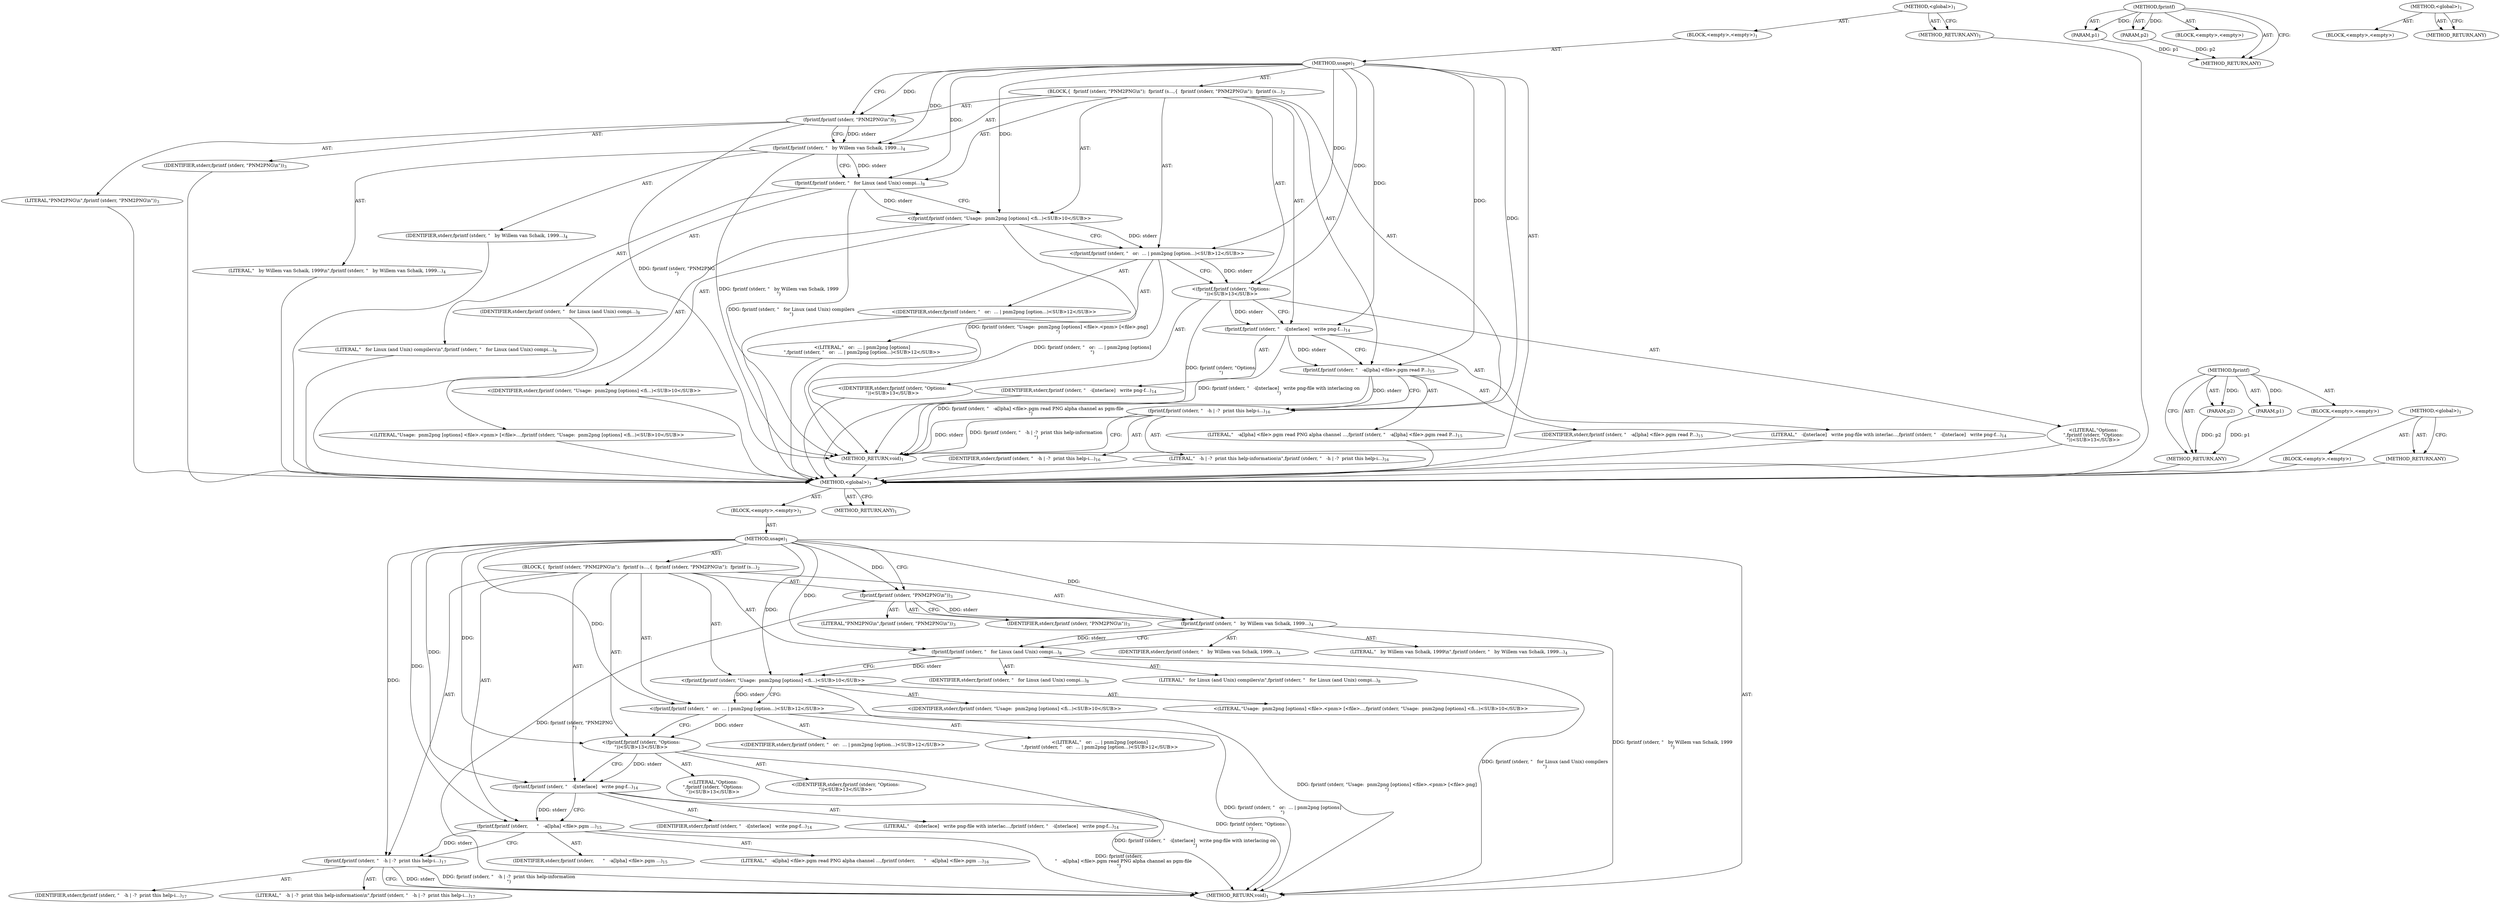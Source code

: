 digraph "&lt;global&gt;" {
vulnerable_6 [label=<(METHOD,&lt;global&gt;)<SUB>1</SUB>>];
vulnerable_7 [label=<(BLOCK,&lt;empty&gt;,&lt;empty&gt;)<SUB>1</SUB>>];
vulnerable_8 [label=<(METHOD,usage)<SUB>1</SUB>>];
vulnerable_9 [label=<(BLOCK,{
  fprintf (stderr, &quot;PNM2PNG\n&quot;);
  fprintf (s...,{
  fprintf (stderr, &quot;PNM2PNG\n&quot;);
  fprintf (s...)<SUB>2</SUB>>];
vulnerable_10 [label=<(fprintf,fprintf (stderr, &quot;PNM2PNG\n&quot;))<SUB>3</SUB>>];
vulnerable_11 [label=<(IDENTIFIER,stderr,fprintf (stderr, &quot;PNM2PNG\n&quot;))<SUB>3</SUB>>];
vulnerable_12 [label=<(LITERAL,&quot;PNM2PNG\n&quot;,fprintf (stderr, &quot;PNM2PNG\n&quot;))<SUB>3</SUB>>];
vulnerable_13 [label=<(fprintf,fprintf (stderr, &quot;   by Willem van Schaik, 1999...)<SUB>4</SUB>>];
vulnerable_14 [label=<(IDENTIFIER,stderr,fprintf (stderr, &quot;   by Willem van Schaik, 1999...)<SUB>4</SUB>>];
vulnerable_15 [label=<(LITERAL,&quot;   by Willem van Schaik, 1999\n&quot;,fprintf (stderr, &quot;   by Willem van Schaik, 1999...)<SUB>4</SUB>>];
vulnerable_16 [label=<(fprintf,fprintf (stderr, &quot;   for Linux (and Unix) compi...)<SUB>8</SUB>>];
vulnerable_17 [label=<(IDENTIFIER,stderr,fprintf (stderr, &quot;   for Linux (and Unix) compi...)<SUB>8</SUB>>];
vulnerable_18 [label=<(LITERAL,&quot;   for Linux (and Unix) compilers\n&quot;,fprintf (stderr, &quot;   for Linux (and Unix) compi...)<SUB>8</SUB>>];
vulnerable_19 [label="<(fprintf,fprintf (stderr, &quot;Usage:  pnm2png [options] &lt;fi...)<SUB>10</SUB>>"];
vulnerable_20 [label="<(IDENTIFIER,stderr,fprintf (stderr, &quot;Usage:  pnm2png [options] &lt;fi...)<SUB>10</SUB>>"];
vulnerable_21 [label="<(LITERAL,&quot;Usage:  pnm2png [options] &lt;file&gt;.&lt;pnm&gt; [&lt;file&gt;...,fprintf (stderr, &quot;Usage:  pnm2png [options] &lt;fi...)<SUB>10</SUB>>"];
vulnerable_22 [label="<(fprintf,fprintf (stderr, &quot;   or:  ... | pnm2png [option...)<SUB>12</SUB>>"];
vulnerable_23 [label="<(IDENTIFIER,stderr,fprintf (stderr, &quot;   or:  ... | pnm2png [option...)<SUB>12</SUB>>"];
vulnerable_24 [label="<(LITERAL,&quot;   or:  ... | pnm2png [options]\n&quot;,fprintf (stderr, &quot;   or:  ... | pnm2png [option...)<SUB>12</SUB>>"];
vulnerable_25 [label="<(fprintf,fprintf (stderr, &quot;Options:\n&quot;))<SUB>13</SUB>>"];
vulnerable_26 [label="<(IDENTIFIER,stderr,fprintf (stderr, &quot;Options:\n&quot;))<SUB>13</SUB>>"];
vulnerable_27 [label="<(LITERAL,&quot;Options:\n&quot;,fprintf (stderr, &quot;Options:\n&quot;))<SUB>13</SUB>>"];
vulnerable_28 [label=<(fprintf,fprintf (stderr, &quot;   -i[nterlace]   write png-f...)<SUB>14</SUB>>];
vulnerable_29 [label=<(IDENTIFIER,stderr,fprintf (stderr, &quot;   -i[nterlace]   write png-f...)<SUB>14</SUB>>];
vulnerable_30 [label=<(LITERAL,&quot;   -i[nterlace]   write png-file with interlac...,fprintf (stderr, &quot;   -i[nterlace]   write png-f...)<SUB>14</SUB>>];
vulnerable_31 [label=<(fprintf,fprintf (stderr, &quot;   -a[lpha] &lt;file&gt;.pgm read P...)<SUB>15</SUB>>];
vulnerable_32 [label=<(IDENTIFIER,stderr,fprintf (stderr, &quot;   -a[lpha] &lt;file&gt;.pgm read P...)<SUB>15</SUB>>];
vulnerable_33 [label=<(LITERAL,&quot;   -a[lpha] &lt;file&gt;.pgm read PNG alpha channel ...,fprintf (stderr, &quot;   -a[lpha] &lt;file&gt;.pgm read P...)<SUB>15</SUB>>];
vulnerable_34 [label=<(fprintf,fprintf (stderr, &quot;   -h | -?  print this help-i...)<SUB>16</SUB>>];
vulnerable_35 [label=<(IDENTIFIER,stderr,fprintf (stderr, &quot;   -h | -?  print this help-i...)<SUB>16</SUB>>];
vulnerable_36 [label=<(LITERAL,&quot;   -h | -?  print this help-information\n&quot;,fprintf (stderr, &quot;   -h | -?  print this help-i...)<SUB>16</SUB>>];
vulnerable_37 [label=<(METHOD_RETURN,void)<SUB>1</SUB>>];
vulnerable_39 [label=<(METHOD_RETURN,ANY)<SUB>1</SUB>>];
vulnerable_70 [label=<(METHOD,fprintf)>];
vulnerable_71 [label=<(PARAM,p1)>];
vulnerable_72 [label=<(PARAM,p2)>];
vulnerable_73 [label=<(BLOCK,&lt;empty&gt;,&lt;empty&gt;)>];
vulnerable_74 [label=<(METHOD_RETURN,ANY)>];
vulnerable_64 [label=<(METHOD,&lt;global&gt;)<SUB>1</SUB>>];
vulnerable_65 [label=<(BLOCK,&lt;empty&gt;,&lt;empty&gt;)>];
vulnerable_66 [label=<(METHOD_RETURN,ANY)>];
fixed_6 [label=<(METHOD,&lt;global&gt;)<SUB>1</SUB>>];
fixed_7 [label=<(BLOCK,&lt;empty&gt;,&lt;empty&gt;)<SUB>1</SUB>>];
fixed_8 [label=<(METHOD,usage)<SUB>1</SUB>>];
fixed_9 [label=<(BLOCK,{
  fprintf (stderr, &quot;PNM2PNG\n&quot;);
  fprintf (s...,{
  fprintf (stderr, &quot;PNM2PNG\n&quot;);
  fprintf (s...)<SUB>2</SUB>>];
fixed_10 [label=<(fprintf,fprintf (stderr, &quot;PNM2PNG\n&quot;))<SUB>3</SUB>>];
fixed_11 [label=<(IDENTIFIER,stderr,fprintf (stderr, &quot;PNM2PNG\n&quot;))<SUB>3</SUB>>];
fixed_12 [label=<(LITERAL,&quot;PNM2PNG\n&quot;,fprintf (stderr, &quot;PNM2PNG\n&quot;))<SUB>3</SUB>>];
fixed_13 [label=<(fprintf,fprintf (stderr, &quot;   by Willem van Schaik, 1999...)<SUB>4</SUB>>];
fixed_14 [label=<(IDENTIFIER,stderr,fprintf (stderr, &quot;   by Willem van Schaik, 1999...)<SUB>4</SUB>>];
fixed_15 [label=<(LITERAL,&quot;   by Willem van Schaik, 1999\n&quot;,fprintf (stderr, &quot;   by Willem van Schaik, 1999...)<SUB>4</SUB>>];
fixed_16 [label=<(fprintf,fprintf (stderr, &quot;   for Linux (and Unix) compi...)<SUB>8</SUB>>];
fixed_17 [label=<(IDENTIFIER,stderr,fprintf (stderr, &quot;   for Linux (and Unix) compi...)<SUB>8</SUB>>];
fixed_18 [label=<(LITERAL,&quot;   for Linux (and Unix) compilers\n&quot;,fprintf (stderr, &quot;   for Linux (and Unix) compi...)<SUB>8</SUB>>];
fixed_19 [label="<(fprintf,fprintf (stderr, &quot;Usage:  pnm2png [options] &lt;fi...)<SUB>10</SUB>>"];
fixed_20 [label="<(IDENTIFIER,stderr,fprintf (stderr, &quot;Usage:  pnm2png [options] &lt;fi...)<SUB>10</SUB>>"];
fixed_21 [label="<(LITERAL,&quot;Usage:  pnm2png [options] &lt;file&gt;.&lt;pnm&gt; [&lt;file&gt;...,fprintf (stderr, &quot;Usage:  pnm2png [options] &lt;fi...)<SUB>10</SUB>>"];
fixed_22 [label="<(fprintf,fprintf (stderr, &quot;   or:  ... | pnm2png [option...)<SUB>12</SUB>>"];
fixed_23 [label="<(IDENTIFIER,stderr,fprintf (stderr, &quot;   or:  ... | pnm2png [option...)<SUB>12</SUB>>"];
fixed_24 [label="<(LITERAL,&quot;   or:  ... | pnm2png [options]\n&quot;,fprintf (stderr, &quot;   or:  ... | pnm2png [option...)<SUB>12</SUB>>"];
fixed_25 [label="<(fprintf,fprintf (stderr, &quot;Options:\n&quot;))<SUB>13</SUB>>"];
fixed_26 [label="<(IDENTIFIER,stderr,fprintf (stderr, &quot;Options:\n&quot;))<SUB>13</SUB>>"];
fixed_27 [label="<(LITERAL,&quot;Options:\n&quot;,fprintf (stderr, &quot;Options:\n&quot;))<SUB>13</SUB>>"];
fixed_28 [label=<(fprintf,fprintf (stderr, &quot;   -i[nterlace]   write png-f...)<SUB>14</SUB>>];
fixed_29 [label=<(IDENTIFIER,stderr,fprintf (stderr, &quot;   -i[nterlace]   write png-f...)<SUB>14</SUB>>];
fixed_30 [label=<(LITERAL,&quot;   -i[nterlace]   write png-file with interlac...,fprintf (stderr, &quot;   -i[nterlace]   write png-f...)<SUB>14</SUB>>];
fixed_31 [label=<(fprintf,fprintf (stderr,
      &quot;   -a[lpha] &lt;file&gt;.pgm ...)<SUB>15</SUB>>];
fixed_32 [label=<(IDENTIFIER,stderr,fprintf (stderr,
      &quot;   -a[lpha] &lt;file&gt;.pgm ...)<SUB>15</SUB>>];
fixed_33 [label=<(LITERAL,&quot;   -a[lpha] &lt;file&gt;.pgm read PNG alpha channel ...,fprintf (stderr,
      &quot;   -a[lpha] &lt;file&gt;.pgm ...)<SUB>16</SUB>>];
fixed_34 [label=<(fprintf,fprintf (stderr, &quot;   -h | -?  print this help-i...)<SUB>17</SUB>>];
fixed_35 [label=<(IDENTIFIER,stderr,fprintf (stderr, &quot;   -h | -?  print this help-i...)<SUB>17</SUB>>];
fixed_36 [label=<(LITERAL,&quot;   -h | -?  print this help-information\n&quot;,fprintf (stderr, &quot;   -h | -?  print this help-i...)<SUB>17</SUB>>];
fixed_37 [label=<(METHOD_RETURN,void)<SUB>1</SUB>>];
fixed_39 [label=<(METHOD_RETURN,ANY)<SUB>1</SUB>>];
fixed_70 [label=<(METHOD,fprintf)>];
fixed_71 [label=<(PARAM,p1)>];
fixed_72 [label=<(PARAM,p2)>];
fixed_73 [label=<(BLOCK,&lt;empty&gt;,&lt;empty&gt;)>];
fixed_74 [label=<(METHOD_RETURN,ANY)>];
fixed_64 [label=<(METHOD,&lt;global&gt;)<SUB>1</SUB>>];
fixed_65 [label=<(BLOCK,&lt;empty&gt;,&lt;empty&gt;)>];
fixed_66 [label=<(METHOD_RETURN,ANY)>];
vulnerable_6 -> vulnerable_7  [key=0, label="AST: "];
vulnerable_6 -> vulnerable_39  [key=0, label="AST: "];
vulnerable_6 -> vulnerable_39  [key=1, label="CFG: "];
vulnerable_7 -> vulnerable_8  [key=0, label="AST: "];
vulnerable_8 -> vulnerable_9  [key=0, label="AST: "];
vulnerable_8 -> vulnerable_37  [key=0, label="AST: "];
vulnerable_8 -> vulnerable_10  [key=0, label="CFG: "];
vulnerable_8 -> vulnerable_10  [key=1, label="DDG: "];
vulnerable_8 -> vulnerable_13  [key=0, label="DDG: "];
vulnerable_8 -> vulnerable_16  [key=0, label="DDG: "];
vulnerable_8 -> vulnerable_19  [key=0, label="DDG: "];
vulnerable_8 -> vulnerable_22  [key=0, label="DDG: "];
vulnerable_8 -> vulnerable_25  [key=0, label="DDG: "];
vulnerable_8 -> vulnerable_28  [key=0, label="DDG: "];
vulnerable_8 -> vulnerable_31  [key=0, label="DDG: "];
vulnerable_8 -> vulnerable_34  [key=0, label="DDG: "];
vulnerable_9 -> vulnerable_10  [key=0, label="AST: "];
vulnerable_9 -> vulnerable_13  [key=0, label="AST: "];
vulnerable_9 -> vulnerable_16  [key=0, label="AST: "];
vulnerable_9 -> vulnerable_19  [key=0, label="AST: "];
vulnerable_9 -> vulnerable_22  [key=0, label="AST: "];
vulnerable_9 -> vulnerable_25  [key=0, label="AST: "];
vulnerable_9 -> vulnerable_28  [key=0, label="AST: "];
vulnerable_9 -> vulnerable_31  [key=0, label="AST: "];
vulnerable_9 -> vulnerable_34  [key=0, label="AST: "];
vulnerable_10 -> vulnerable_11  [key=0, label="AST: "];
vulnerable_10 -> vulnerable_12  [key=0, label="AST: "];
vulnerable_10 -> vulnerable_13  [key=0, label="CFG: "];
vulnerable_10 -> vulnerable_13  [key=1, label="DDG: stderr"];
vulnerable_10 -> vulnerable_37  [key=0, label="DDG: fprintf (stderr, &quot;PNM2PNG\n&quot;)"];
vulnerable_11 -> fixed_6  [key=0];
vulnerable_12 -> fixed_6  [key=0];
vulnerable_13 -> vulnerable_14  [key=0, label="AST: "];
vulnerable_13 -> vulnerable_15  [key=0, label="AST: "];
vulnerable_13 -> vulnerable_16  [key=0, label="CFG: "];
vulnerable_13 -> vulnerable_16  [key=1, label="DDG: stderr"];
vulnerable_13 -> vulnerable_37  [key=0, label="DDG: fprintf (stderr, &quot;   by Willem van Schaik, 1999\n&quot;)"];
vulnerable_14 -> fixed_6  [key=0];
vulnerable_15 -> fixed_6  [key=0];
vulnerable_16 -> vulnerable_17  [key=0, label="AST: "];
vulnerable_16 -> vulnerable_18  [key=0, label="AST: "];
vulnerable_16 -> vulnerable_19  [key=0, label="CFG: "];
vulnerable_16 -> vulnerable_19  [key=1, label="DDG: stderr"];
vulnerable_16 -> vulnerable_37  [key=0, label="DDG: fprintf (stderr, &quot;   for Linux (and Unix) compilers\n&quot;)"];
vulnerable_17 -> fixed_6  [key=0];
vulnerable_18 -> fixed_6  [key=0];
vulnerable_19 -> vulnerable_20  [key=0, label="AST: "];
vulnerable_19 -> vulnerable_21  [key=0, label="AST: "];
vulnerable_19 -> vulnerable_22  [key=0, label="CFG: "];
vulnerable_19 -> vulnerable_22  [key=1, label="DDG: stderr"];
vulnerable_19 -> vulnerable_37  [key=0, label="DDG: fprintf (stderr, &quot;Usage:  pnm2png [options] &lt;file&gt;.&lt;pnm&gt; [&lt;file&gt;.png]\n&quot;)"];
vulnerable_20 -> fixed_6  [key=0];
vulnerable_21 -> fixed_6  [key=0];
vulnerable_22 -> vulnerable_23  [key=0, label="AST: "];
vulnerable_22 -> vulnerable_24  [key=0, label="AST: "];
vulnerable_22 -> vulnerable_25  [key=0, label="CFG: "];
vulnerable_22 -> vulnerable_25  [key=1, label="DDG: stderr"];
vulnerable_22 -> vulnerable_37  [key=0, label="DDG: fprintf (stderr, &quot;   or:  ... | pnm2png [options]\n&quot;)"];
vulnerable_23 -> fixed_6  [key=0];
vulnerable_24 -> fixed_6  [key=0];
vulnerable_25 -> vulnerable_26  [key=0, label="AST: "];
vulnerable_25 -> vulnerable_27  [key=0, label="AST: "];
vulnerable_25 -> vulnerable_28  [key=0, label="CFG: "];
vulnerable_25 -> vulnerable_28  [key=1, label="DDG: stderr"];
vulnerable_25 -> vulnerable_37  [key=0, label="DDG: fprintf (stderr, &quot;Options:\n&quot;)"];
vulnerable_26 -> fixed_6  [key=0];
vulnerable_27 -> fixed_6  [key=0];
vulnerable_28 -> vulnerable_29  [key=0, label="AST: "];
vulnerable_28 -> vulnerable_30  [key=0, label="AST: "];
vulnerable_28 -> vulnerable_31  [key=0, label="CFG: "];
vulnerable_28 -> vulnerable_31  [key=1, label="DDG: stderr"];
vulnerable_28 -> vulnerable_37  [key=0, label="DDG: fprintf (stderr, &quot;   -i[nterlace]   write png-file with interlacing on\n&quot;)"];
vulnerable_29 -> fixed_6  [key=0];
vulnerable_30 -> fixed_6  [key=0];
vulnerable_31 -> vulnerable_32  [key=0, label="AST: "];
vulnerable_31 -> vulnerable_33  [key=0, label="AST: "];
vulnerable_31 -> vulnerable_34  [key=0, label="CFG: "];
vulnerable_31 -> vulnerable_34  [key=1, label="DDG: stderr"];
vulnerable_31 -> vulnerable_37  [key=0, label="DDG: fprintf (stderr, &quot;   -a[lpha] &lt;file&gt;.pgm read PNG alpha channel as pgm-file\n&quot;)"];
vulnerable_32 -> fixed_6  [key=0];
vulnerable_33 -> fixed_6  [key=0];
vulnerable_34 -> vulnerable_35  [key=0, label="AST: "];
vulnerable_34 -> vulnerable_36  [key=0, label="AST: "];
vulnerable_34 -> vulnerable_37  [key=0, label="CFG: "];
vulnerable_34 -> vulnerable_37  [key=1, label="DDG: stderr"];
vulnerable_34 -> vulnerable_37  [key=2, label="DDG: fprintf (stderr, &quot;   -h | -?  print this help-information\n&quot;)"];
vulnerable_35 -> fixed_6  [key=0];
vulnerable_36 -> fixed_6  [key=0];
vulnerable_37 -> fixed_6  [key=0];
vulnerable_39 -> fixed_6  [key=0];
vulnerable_70 -> vulnerable_71  [key=0, label="AST: "];
vulnerable_70 -> vulnerable_71  [key=1, label="DDG: "];
vulnerable_70 -> vulnerable_73  [key=0, label="AST: "];
vulnerable_70 -> vulnerable_72  [key=0, label="AST: "];
vulnerable_70 -> vulnerable_72  [key=1, label="DDG: "];
vulnerable_70 -> vulnerable_74  [key=0, label="AST: "];
vulnerable_70 -> vulnerable_74  [key=1, label="CFG: "];
vulnerable_71 -> vulnerable_74  [key=0, label="DDG: p1"];
vulnerable_72 -> vulnerable_74  [key=0, label="DDG: p2"];
vulnerable_73 -> fixed_6  [key=0];
vulnerable_74 -> fixed_6  [key=0];
vulnerable_64 -> vulnerable_65  [key=0, label="AST: "];
vulnerable_64 -> vulnerable_66  [key=0, label="AST: "];
vulnerable_64 -> vulnerable_66  [key=1, label="CFG: "];
vulnerable_65 -> fixed_6  [key=0];
vulnerable_66 -> fixed_6  [key=0];
fixed_6 -> fixed_7  [key=0, label="AST: "];
fixed_6 -> fixed_39  [key=0, label="AST: "];
fixed_6 -> fixed_39  [key=1, label="CFG: "];
fixed_7 -> fixed_8  [key=0, label="AST: "];
fixed_8 -> fixed_9  [key=0, label="AST: "];
fixed_8 -> fixed_37  [key=0, label="AST: "];
fixed_8 -> fixed_10  [key=0, label="CFG: "];
fixed_8 -> fixed_10  [key=1, label="DDG: "];
fixed_8 -> fixed_13  [key=0, label="DDG: "];
fixed_8 -> fixed_16  [key=0, label="DDG: "];
fixed_8 -> fixed_19  [key=0, label="DDG: "];
fixed_8 -> fixed_22  [key=0, label="DDG: "];
fixed_8 -> fixed_25  [key=0, label="DDG: "];
fixed_8 -> fixed_28  [key=0, label="DDG: "];
fixed_8 -> fixed_31  [key=0, label="DDG: "];
fixed_8 -> fixed_34  [key=0, label="DDG: "];
fixed_9 -> fixed_10  [key=0, label="AST: "];
fixed_9 -> fixed_13  [key=0, label="AST: "];
fixed_9 -> fixed_16  [key=0, label="AST: "];
fixed_9 -> fixed_19  [key=0, label="AST: "];
fixed_9 -> fixed_22  [key=0, label="AST: "];
fixed_9 -> fixed_25  [key=0, label="AST: "];
fixed_9 -> fixed_28  [key=0, label="AST: "];
fixed_9 -> fixed_31  [key=0, label="AST: "];
fixed_9 -> fixed_34  [key=0, label="AST: "];
fixed_10 -> fixed_11  [key=0, label="AST: "];
fixed_10 -> fixed_12  [key=0, label="AST: "];
fixed_10 -> fixed_13  [key=0, label="CFG: "];
fixed_10 -> fixed_13  [key=1, label="DDG: stderr"];
fixed_10 -> fixed_37  [key=0, label="DDG: fprintf (stderr, &quot;PNM2PNG\n&quot;)"];
fixed_13 -> fixed_14  [key=0, label="AST: "];
fixed_13 -> fixed_15  [key=0, label="AST: "];
fixed_13 -> fixed_16  [key=0, label="CFG: "];
fixed_13 -> fixed_16  [key=1, label="DDG: stderr"];
fixed_13 -> fixed_37  [key=0, label="DDG: fprintf (stderr, &quot;   by Willem van Schaik, 1999\n&quot;)"];
fixed_16 -> fixed_17  [key=0, label="AST: "];
fixed_16 -> fixed_18  [key=0, label="AST: "];
fixed_16 -> fixed_19  [key=0, label="CFG: "];
fixed_16 -> fixed_19  [key=1, label="DDG: stderr"];
fixed_16 -> fixed_37  [key=0, label="DDG: fprintf (stderr, &quot;   for Linux (and Unix) compilers\n&quot;)"];
fixed_19 -> fixed_20  [key=0, label="AST: "];
fixed_19 -> fixed_21  [key=0, label="AST: "];
fixed_19 -> fixed_22  [key=0, label="CFG: "];
fixed_19 -> fixed_22  [key=1, label="DDG: stderr"];
fixed_19 -> fixed_37  [key=0, label="DDG: fprintf (stderr, &quot;Usage:  pnm2png [options] &lt;file&gt;.&lt;pnm&gt; [&lt;file&gt;.png]\n&quot;)"];
fixed_22 -> fixed_23  [key=0, label="AST: "];
fixed_22 -> fixed_24  [key=0, label="AST: "];
fixed_22 -> fixed_25  [key=0, label="CFG: "];
fixed_22 -> fixed_25  [key=1, label="DDG: stderr"];
fixed_22 -> fixed_37  [key=0, label="DDG: fprintf (stderr, &quot;   or:  ... | pnm2png [options]\n&quot;)"];
fixed_25 -> fixed_26  [key=0, label="AST: "];
fixed_25 -> fixed_27  [key=0, label="AST: "];
fixed_25 -> fixed_28  [key=0, label="CFG: "];
fixed_25 -> fixed_28  [key=1, label="DDG: stderr"];
fixed_25 -> fixed_37  [key=0, label="DDG: fprintf (stderr, &quot;Options:\n&quot;)"];
fixed_28 -> fixed_29  [key=0, label="AST: "];
fixed_28 -> fixed_30  [key=0, label="AST: "];
fixed_28 -> fixed_31  [key=0, label="CFG: "];
fixed_28 -> fixed_31  [key=1, label="DDG: stderr"];
fixed_28 -> fixed_37  [key=0, label="DDG: fprintf (stderr, &quot;   -i[nterlace]   write png-file with interlacing on\n&quot;)"];
fixed_31 -> fixed_32  [key=0, label="AST: "];
fixed_31 -> fixed_33  [key=0, label="AST: "];
fixed_31 -> fixed_34  [key=0, label="CFG: "];
fixed_31 -> fixed_34  [key=1, label="DDG: stderr"];
fixed_31 -> fixed_37  [key=0, label="DDG: fprintf (stderr,
      &quot;   -a[lpha] &lt;file&gt;.pgm read PNG alpha channel as pgm-file\n&quot;)"];
fixed_34 -> fixed_35  [key=0, label="AST: "];
fixed_34 -> fixed_36  [key=0, label="AST: "];
fixed_34 -> fixed_37  [key=0, label="CFG: "];
fixed_34 -> fixed_37  [key=1, label="DDG: stderr"];
fixed_34 -> fixed_37  [key=2, label="DDG: fprintf (stderr, &quot;   -h | -?  print this help-information\n&quot;)"];
fixed_70 -> fixed_71  [key=0, label="AST: "];
fixed_70 -> fixed_71  [key=1, label="DDG: "];
fixed_70 -> fixed_73  [key=0, label="AST: "];
fixed_70 -> fixed_72  [key=0, label="AST: "];
fixed_70 -> fixed_72  [key=1, label="DDG: "];
fixed_70 -> fixed_74  [key=0, label="AST: "];
fixed_70 -> fixed_74  [key=1, label="CFG: "];
fixed_71 -> fixed_74  [key=0, label="DDG: p1"];
fixed_72 -> fixed_74  [key=0, label="DDG: p2"];
fixed_64 -> fixed_65  [key=0, label="AST: "];
fixed_64 -> fixed_66  [key=0, label="AST: "];
fixed_64 -> fixed_66  [key=1, label="CFG: "];
}
